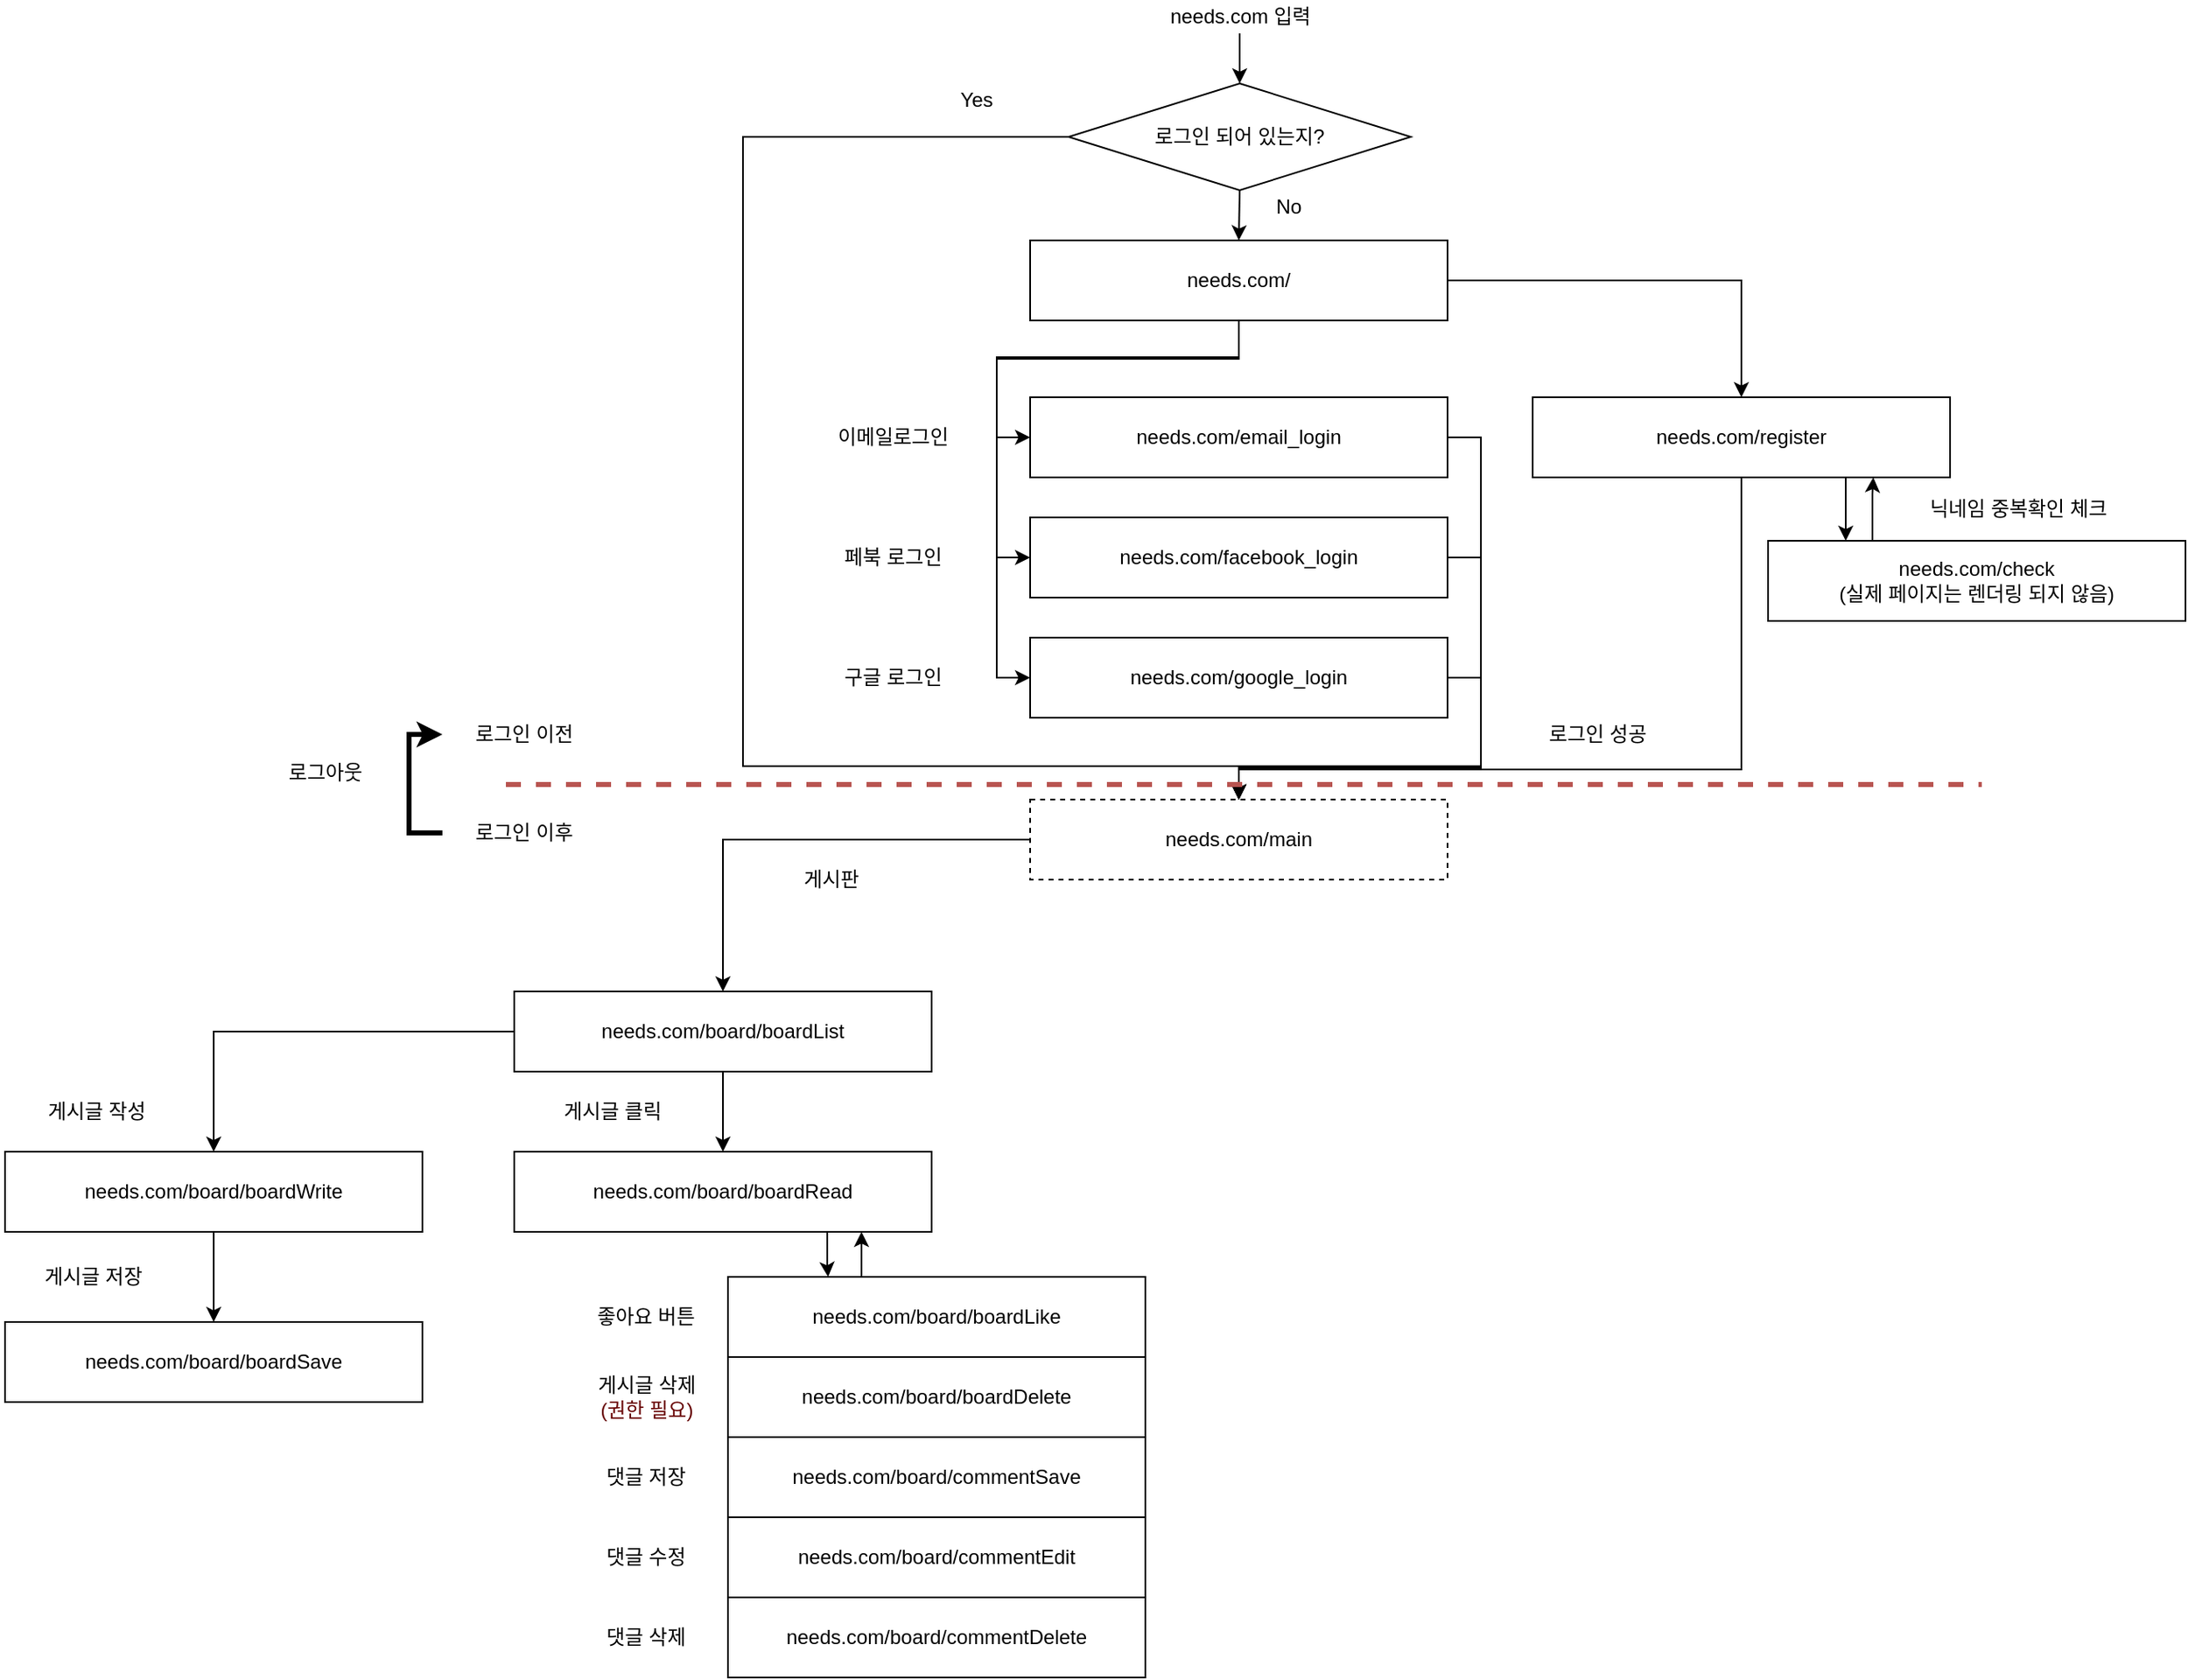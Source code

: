 <mxfile version="12.7.1" type="device"><diagram id="hW4dCLoLx9py8OQ_4274" name="Page-1"><mxGraphModel dx="1663" dy="743" grid="0" gridSize="10" guides="1" tooltips="1" connect="1" arrows="1" fold="1" page="1" pageScale="1" pageWidth="827" pageHeight="1169" math="0" shadow="0"><root><mxCell id="0"/><mxCell id="1" parent="0"/><mxCell id="9FNfWqbvNlULJahpPs7t-3" style="edgeStyle=orthogonalEdgeStyle;rounded=0;orthogonalLoop=1;jettySize=auto;html=1;exitX=1;exitY=0.5;exitDx=0;exitDy=0;entryX=0.5;entryY=0;entryDx=0;entryDy=0;" edge="1" parent="1" source="9FNfWqbvNlULJahpPs7t-1" target="9FNfWqbvNlULJahpPs7t-2"><mxGeometry relative="1" as="geometry"/></mxCell><mxCell id="9FNfWqbvNlULJahpPs7t-12" style="edgeStyle=orthogonalEdgeStyle;rounded=0;orthogonalLoop=1;jettySize=auto;html=1;exitX=0.5;exitY=1;exitDx=0;exitDy=0;entryX=0;entryY=0.5;entryDx=0;entryDy=0;" edge="1" parent="1" source="9FNfWqbvNlULJahpPs7t-1" target="9FNfWqbvNlULJahpPs7t-8"><mxGeometry relative="1" as="geometry"/></mxCell><mxCell id="9FNfWqbvNlULJahpPs7t-13" style="edgeStyle=orthogonalEdgeStyle;rounded=0;orthogonalLoop=1;jettySize=auto;html=1;exitX=0.5;exitY=1;exitDx=0;exitDy=0;entryX=0;entryY=0.5;entryDx=0;entryDy=0;" edge="1" parent="1" source="9FNfWqbvNlULJahpPs7t-1" target="9FNfWqbvNlULJahpPs7t-7"><mxGeometry relative="1" as="geometry"><Array as="points"><mxPoint x="413" y="234"/><mxPoint x="268" y="234"/><mxPoint x="268" y="353"/></Array></mxGeometry></mxCell><mxCell id="9FNfWqbvNlULJahpPs7t-14" style="edgeStyle=orthogonalEdgeStyle;rounded=0;orthogonalLoop=1;jettySize=auto;html=1;exitX=0.5;exitY=1;exitDx=0;exitDy=0;entryX=0;entryY=0.5;entryDx=0;entryDy=0;" edge="1" parent="1" source="9FNfWqbvNlULJahpPs7t-1" target="9FNfWqbvNlULJahpPs7t-6"><mxGeometry relative="1" as="geometry"><Array as="points"><mxPoint x="413" y="233"/><mxPoint x="268" y="233"/><mxPoint x="268" y="425"/></Array></mxGeometry></mxCell><mxCell id="9FNfWqbvNlULJahpPs7t-1" value="needs.com/" style="rounded=0;whiteSpace=wrap;html=1;" vertex="1" parent="1"><mxGeometry x="288" y="163" width="250" height="48" as="geometry"/></mxCell><mxCell id="9FNfWqbvNlULJahpPs7t-35" style="edgeStyle=orthogonalEdgeStyle;rounded=0;orthogonalLoop=1;jettySize=auto;html=1;exitX=0.5;exitY=1;exitDx=0;exitDy=0;" edge="1" parent="1" source="9FNfWqbvNlULJahpPs7t-2" target="9FNfWqbvNlULJahpPs7t-31"><mxGeometry relative="1" as="geometry"><Array as="points"><mxPoint x="714" y="480"/><mxPoint x="413" y="480"/></Array></mxGeometry></mxCell><mxCell id="9FNfWqbvNlULJahpPs7t-40" style="edgeStyle=orthogonalEdgeStyle;rounded=0;orthogonalLoop=1;jettySize=auto;html=1;exitX=0.75;exitY=1;exitDx=0;exitDy=0;" edge="1" parent="1" source="9FNfWqbvNlULJahpPs7t-2" target="9FNfWqbvNlULJahpPs7t-24"><mxGeometry relative="1" as="geometry"><Array as="points"><mxPoint x="777" y="343"/><mxPoint x="777" y="343"/></Array></mxGeometry></mxCell><mxCell id="9FNfWqbvNlULJahpPs7t-2" value="needs.com/register" style="rounded=0;whiteSpace=wrap;html=1;" vertex="1" parent="1"><mxGeometry x="589" y="257" width="250" height="48" as="geometry"/></mxCell><mxCell id="9FNfWqbvNlULJahpPs7t-4" value="이메일로그인" style="text;html=1;strokeColor=none;fillColor=none;align=center;verticalAlign=middle;whiteSpace=wrap;rounded=0;" vertex="1" parent="1"><mxGeometry x="157" y="271" width="98" height="20" as="geometry"/></mxCell><mxCell id="9FNfWqbvNlULJahpPs7t-34" style="edgeStyle=orthogonalEdgeStyle;rounded=0;orthogonalLoop=1;jettySize=auto;html=1;exitX=1;exitY=0.5;exitDx=0;exitDy=0;" edge="1" parent="1" source="9FNfWqbvNlULJahpPs7t-6" target="9FNfWqbvNlULJahpPs7t-31"><mxGeometry relative="1" as="geometry"><Array as="points"><mxPoint x="558" y="425"/><mxPoint x="558" y="479"/><mxPoint x="413" y="479"/></Array></mxGeometry></mxCell><mxCell id="9FNfWqbvNlULJahpPs7t-6" value="needs.com/google_login" style="rounded=0;whiteSpace=wrap;html=1;" vertex="1" parent="1"><mxGeometry x="288" y="401" width="250" height="48" as="geometry"/></mxCell><mxCell id="9FNfWqbvNlULJahpPs7t-33" style="edgeStyle=orthogonalEdgeStyle;rounded=0;orthogonalLoop=1;jettySize=auto;html=1;exitX=1;exitY=0.5;exitDx=0;exitDy=0;" edge="1" parent="1" source="9FNfWqbvNlULJahpPs7t-7" target="9FNfWqbvNlULJahpPs7t-31"><mxGeometry relative="1" as="geometry"><Array as="points"><mxPoint x="558" y="353"/><mxPoint x="558" y="479"/><mxPoint x="413" y="479"/></Array></mxGeometry></mxCell><mxCell id="9FNfWqbvNlULJahpPs7t-7" value="needs.com/facebook_login" style="rounded=0;whiteSpace=wrap;html=1;" vertex="1" parent="1"><mxGeometry x="288" y="329" width="250" height="48" as="geometry"/></mxCell><mxCell id="9FNfWqbvNlULJahpPs7t-32" style="edgeStyle=orthogonalEdgeStyle;rounded=0;orthogonalLoop=1;jettySize=auto;html=1;exitX=1;exitY=0.5;exitDx=0;exitDy=0;entryX=0.5;entryY=0;entryDx=0;entryDy=0;" edge="1" parent="1" source="9FNfWqbvNlULJahpPs7t-8" target="9FNfWqbvNlULJahpPs7t-31"><mxGeometry relative="1" as="geometry"><Array as="points"><mxPoint x="558" y="281"/><mxPoint x="558" y="478"/><mxPoint x="413" y="478"/></Array></mxGeometry></mxCell><mxCell id="9FNfWqbvNlULJahpPs7t-8" value="needs.com/email_login" style="rounded=0;whiteSpace=wrap;html=1;" vertex="1" parent="1"><mxGeometry x="288" y="257" width="250" height="48" as="geometry"/></mxCell><mxCell id="9FNfWqbvNlULJahpPs7t-19" style="edgeStyle=orthogonalEdgeStyle;rounded=0;orthogonalLoop=1;jettySize=auto;html=1;exitX=0.5;exitY=1;exitDx=0;exitDy=0;entryX=0.5;entryY=0;entryDx=0;entryDy=0;" edge="1" parent="1" source="9FNfWqbvNlULJahpPs7t-16" target="9FNfWqbvNlULJahpPs7t-1"><mxGeometry relative="1" as="geometry"/></mxCell><mxCell id="9FNfWqbvNlULJahpPs7t-37" style="edgeStyle=orthogonalEdgeStyle;rounded=0;orthogonalLoop=1;jettySize=auto;html=1;exitX=0;exitY=0.5;exitDx=0;exitDy=0;entryX=0.5;entryY=0;entryDx=0;entryDy=0;" edge="1" parent="1" source="9FNfWqbvNlULJahpPs7t-16" target="9FNfWqbvNlULJahpPs7t-31"><mxGeometry relative="1" as="geometry"><Array as="points"><mxPoint x="116" y="101"/><mxPoint x="116" y="478"/><mxPoint x="413" y="478"/></Array></mxGeometry></mxCell><mxCell id="9FNfWqbvNlULJahpPs7t-16" value="로그인 되어 있는지?" style="rhombus;whiteSpace=wrap;html=1;" vertex="1" parent="1"><mxGeometry x="311" y="69" width="205" height="64" as="geometry"/></mxCell><mxCell id="9FNfWqbvNlULJahpPs7t-18" style="edgeStyle=orthogonalEdgeStyle;rounded=0;orthogonalLoop=1;jettySize=auto;html=1;exitX=0.5;exitY=1;exitDx=0;exitDy=0;entryX=0.5;entryY=0;entryDx=0;entryDy=0;" edge="1" parent="1" source="9FNfWqbvNlULJahpPs7t-17" target="9FNfWqbvNlULJahpPs7t-16"><mxGeometry relative="1" as="geometry"/></mxCell><mxCell id="9FNfWqbvNlULJahpPs7t-17" value="needs.com 입력" style="text;html=1;strokeColor=none;fillColor=none;align=center;verticalAlign=middle;whiteSpace=wrap;rounded=0;" vertex="1" parent="1"><mxGeometry x="321.5" y="19" width="184" height="20" as="geometry"/></mxCell><mxCell id="9FNfWqbvNlULJahpPs7t-20" value="No" style="text;html=1;strokeColor=none;fillColor=none;align=center;verticalAlign=middle;whiteSpace=wrap;rounded=0;" vertex="1" parent="1"><mxGeometry x="423" y="133" width="40" height="20" as="geometry"/></mxCell><mxCell id="9FNfWqbvNlULJahpPs7t-22" value="페북 로그인" style="text;html=1;strokeColor=none;fillColor=none;align=center;verticalAlign=middle;whiteSpace=wrap;rounded=0;" vertex="1" parent="1"><mxGeometry x="157" y="343" width="98" height="20" as="geometry"/></mxCell><mxCell id="9FNfWqbvNlULJahpPs7t-23" value="구글 로그인" style="text;html=1;strokeColor=none;fillColor=none;align=center;verticalAlign=middle;whiteSpace=wrap;rounded=0;" vertex="1" parent="1"><mxGeometry x="157" y="415" width="98" height="20" as="geometry"/></mxCell><mxCell id="9FNfWqbvNlULJahpPs7t-41" style="edgeStyle=orthogonalEdgeStyle;rounded=0;orthogonalLoop=1;jettySize=auto;html=1;exitX=0.25;exitY=0;exitDx=0;exitDy=0;" edge="1" parent="1" source="9FNfWqbvNlULJahpPs7t-24" target="9FNfWqbvNlULJahpPs7t-2"><mxGeometry relative="1" as="geometry"><Array as="points"><mxPoint x="793" y="315"/><mxPoint x="793" y="315"/></Array></mxGeometry></mxCell><mxCell id="9FNfWqbvNlULJahpPs7t-24" value="needs.com/check&lt;br&gt;(실제 페이지는 렌더링 되지 않음)" style="rounded=0;whiteSpace=wrap;html=1;" vertex="1" parent="1"><mxGeometry x="730" y="343" width="250" height="48" as="geometry"/></mxCell><mxCell id="9FNfWqbvNlULJahpPs7t-26" value="닉네임 중복확인 체크" style="text;html=1;strokeColor=none;fillColor=none;align=center;verticalAlign=middle;whiteSpace=wrap;rounded=0;" vertex="1" parent="1"><mxGeometry x="809" y="314" width="142" height="20" as="geometry"/></mxCell><mxCell id="9FNfWqbvNlULJahpPs7t-46" style="edgeStyle=orthogonalEdgeStyle;rounded=0;orthogonalLoop=1;jettySize=auto;html=1;exitX=0;exitY=0.5;exitDx=0;exitDy=0;entryX=0.5;entryY=0;entryDx=0;entryDy=0;" edge="1" parent="1" source="9FNfWqbvNlULJahpPs7t-31" target="9FNfWqbvNlULJahpPs7t-43"><mxGeometry relative="1" as="geometry"/></mxCell><mxCell id="9FNfWqbvNlULJahpPs7t-31" value="needs.com/main" style="rounded=0;whiteSpace=wrap;html=1;dashed=1;" vertex="1" parent="1"><mxGeometry x="288" y="498" width="250" height="48" as="geometry"/></mxCell><mxCell id="9FNfWqbvNlULJahpPs7t-36" value="로그인 성공" style="text;html=1;strokeColor=none;fillColor=none;align=center;verticalAlign=middle;whiteSpace=wrap;rounded=0;" vertex="1" parent="1"><mxGeometry x="579" y="449" width="98" height="20" as="geometry"/></mxCell><mxCell id="9FNfWqbvNlULJahpPs7t-38" value="Yes" style="text;html=1;strokeColor=none;fillColor=none;align=center;verticalAlign=middle;whiteSpace=wrap;rounded=0;" vertex="1" parent="1"><mxGeometry x="236" y="69" width="40" height="20" as="geometry"/></mxCell><mxCell id="9FNfWqbvNlULJahpPs7t-60" style="edgeStyle=orthogonalEdgeStyle;rounded=0;orthogonalLoop=1;jettySize=auto;html=1;exitX=0.5;exitY=1;exitDx=0;exitDy=0;entryX=0.5;entryY=0;entryDx=0;entryDy=0;strokeWidth=1;" edge="1" parent="1" source="9FNfWqbvNlULJahpPs7t-43" target="9FNfWqbvNlULJahpPs7t-44"><mxGeometry relative="1" as="geometry"/></mxCell><mxCell id="9FNfWqbvNlULJahpPs7t-61" style="edgeStyle=orthogonalEdgeStyle;rounded=0;orthogonalLoop=1;jettySize=auto;html=1;exitX=0;exitY=0.5;exitDx=0;exitDy=0;entryX=0.5;entryY=0;entryDx=0;entryDy=0;strokeWidth=1;" edge="1" parent="1" source="9FNfWqbvNlULJahpPs7t-43" target="9FNfWqbvNlULJahpPs7t-59"><mxGeometry relative="1" as="geometry"/></mxCell><mxCell id="9FNfWqbvNlULJahpPs7t-43" value="needs.com/board/boardList" style="rounded=0;whiteSpace=wrap;html=1;" vertex="1" parent="1"><mxGeometry x="-21" y="613" width="250" height="48" as="geometry"/></mxCell><mxCell id="9FNfWqbvNlULJahpPs7t-67" style="edgeStyle=orthogonalEdgeStyle;rounded=0;orthogonalLoop=1;jettySize=auto;html=1;exitX=0.75;exitY=1;exitDx=0;exitDy=0;strokeWidth=1;" edge="1" parent="1" source="9FNfWqbvNlULJahpPs7t-44" target="9FNfWqbvNlULJahpPs7t-66"><mxGeometry relative="1" as="geometry"><Array as="points"><mxPoint x="167" y="777"/><mxPoint x="167" y="777"/></Array></mxGeometry></mxCell><mxCell id="9FNfWqbvNlULJahpPs7t-44" value="needs.com/board/boardRead" style="rounded=0;whiteSpace=wrap;html=1;" vertex="1" parent="1"><mxGeometry x="-21" y="709" width="250" height="48" as="geometry"/></mxCell><mxCell id="9FNfWqbvNlULJahpPs7t-45" value="needs.com/board/boardSave" style="rounded=0;whiteSpace=wrap;html=1;" vertex="1" parent="1"><mxGeometry x="-326" y="811" width="250" height="48" as="geometry"/></mxCell><mxCell id="9FNfWqbvNlULJahpPs7t-47" value="게시판" style="text;html=1;strokeColor=none;fillColor=none;align=center;verticalAlign=middle;whiteSpace=wrap;rounded=0;" vertex="1" parent="1"><mxGeometry x="120" y="536" width="98" height="20" as="geometry"/></mxCell><mxCell id="9FNfWqbvNlULJahpPs7t-49" value="" style="endArrow=none;dashed=1;html=1;strokeWidth=3;fillColor=#f8cecc;strokeColor=#b85450;" edge="1" parent="1"><mxGeometry width="50" height="50" relative="1" as="geometry"><mxPoint x="-26" y="489" as="sourcePoint"/><mxPoint x="858" y="489" as="targetPoint"/></mxGeometry></mxCell><mxCell id="9FNfWqbvNlULJahpPs7t-50" value="로그인 이전" style="text;html=1;strokeColor=none;fillColor=none;align=center;verticalAlign=middle;whiteSpace=wrap;rounded=0;" vertex="1" parent="1"><mxGeometry x="-64" y="449" width="98" height="20" as="geometry"/></mxCell><mxCell id="9FNfWqbvNlULJahpPs7t-52" style="edgeStyle=orthogonalEdgeStyle;rounded=0;orthogonalLoop=1;jettySize=auto;html=1;exitX=0;exitY=0.5;exitDx=0;exitDy=0;entryX=0;entryY=0.5;entryDx=0;entryDy=0;strokeWidth=3;" edge="1" parent="1" source="9FNfWqbvNlULJahpPs7t-51" target="9FNfWqbvNlULJahpPs7t-50"><mxGeometry relative="1" as="geometry"/></mxCell><mxCell id="9FNfWqbvNlULJahpPs7t-51" value="로그인 이후" style="text;html=1;strokeColor=none;fillColor=none;align=center;verticalAlign=middle;whiteSpace=wrap;rounded=0;" vertex="1" parent="1"><mxGeometry x="-64" y="508" width="98" height="20" as="geometry"/></mxCell><mxCell id="9FNfWqbvNlULJahpPs7t-53" value="로그아웃" style="text;html=1;strokeColor=none;fillColor=none;align=center;verticalAlign=middle;whiteSpace=wrap;rounded=0;" vertex="1" parent="1"><mxGeometry x="-183" y="472" width="98" height="20" as="geometry"/></mxCell><mxCell id="9FNfWqbvNlULJahpPs7t-58" value="게시글 클릭" style="text;html=1;strokeColor=none;fillColor=none;align=center;verticalAlign=middle;whiteSpace=wrap;rounded=0;" vertex="1" parent="1"><mxGeometry x="-11" y="675" width="98" height="20" as="geometry"/></mxCell><mxCell id="9FNfWqbvNlULJahpPs7t-63" style="edgeStyle=orthogonalEdgeStyle;rounded=0;orthogonalLoop=1;jettySize=auto;html=1;exitX=0.5;exitY=1;exitDx=0;exitDy=0;entryX=0.5;entryY=0;entryDx=0;entryDy=0;strokeWidth=1;" edge="1" parent="1" source="9FNfWqbvNlULJahpPs7t-59" target="9FNfWqbvNlULJahpPs7t-45"><mxGeometry relative="1" as="geometry"/></mxCell><mxCell id="9FNfWqbvNlULJahpPs7t-59" value="needs.com/board/boardWrite" style="rounded=0;whiteSpace=wrap;html=1;" vertex="1" parent="1"><mxGeometry x="-326" y="709" width="250" height="48" as="geometry"/></mxCell><mxCell id="9FNfWqbvNlULJahpPs7t-62" value="게시글 작성" style="text;html=1;strokeColor=none;fillColor=none;align=center;verticalAlign=middle;whiteSpace=wrap;rounded=0;" vertex="1" parent="1"><mxGeometry x="-320" y="675" width="98" height="20" as="geometry"/></mxCell><mxCell id="9FNfWqbvNlULJahpPs7t-64" value="게시글 저장" style="text;html=1;strokeColor=none;fillColor=none;align=center;verticalAlign=middle;whiteSpace=wrap;rounded=0;" vertex="1" parent="1"><mxGeometry x="-329" y="774" width="112.06" height="20" as="geometry"/></mxCell><mxCell id="9FNfWqbvNlULJahpPs7t-68" style="edgeStyle=orthogonalEdgeStyle;rounded=0;orthogonalLoop=1;jettySize=auto;html=1;exitX=0.5;exitY=0;exitDx=0;exitDy=0;strokeWidth=1;" edge="1" parent="1" source="9FNfWqbvNlULJahpPs7t-66" target="9FNfWqbvNlULJahpPs7t-44"><mxGeometry relative="1" as="geometry"><Array as="points"><mxPoint x="187" y="784"/></Array></mxGeometry></mxCell><mxCell id="9FNfWqbvNlULJahpPs7t-66" value="needs.com/board/boardLike" style="rounded=0;whiteSpace=wrap;html=1;" vertex="1" parent="1"><mxGeometry x="107" y="784" width="250" height="48" as="geometry"/></mxCell><mxCell id="9FNfWqbvNlULJahpPs7t-69" value="좋아요 버튼" style="text;html=1;strokeColor=none;fillColor=none;align=center;verticalAlign=middle;whiteSpace=wrap;rounded=0;" vertex="1" parent="1"><mxGeometry x="9" y="798" width="98" height="20" as="geometry"/></mxCell><mxCell id="9FNfWqbvNlULJahpPs7t-70" value="needs.com/board/boardDelete" style="rounded=0;whiteSpace=wrap;html=1;" vertex="1" parent="1"><mxGeometry x="107" y="832" width="250" height="48" as="geometry"/></mxCell><mxCell id="9FNfWqbvNlULJahpPs7t-73" value="게시글 삭제&lt;br&gt;&lt;font color=&quot;#660000&quot;&gt;(권한 필요)&lt;/font&gt;" style="text;html=1;strokeColor=none;fillColor=none;align=center;verticalAlign=middle;whiteSpace=wrap;rounded=0;" vertex="1" parent="1"><mxGeometry x="13.5" y="837.5" width="89" height="37" as="geometry"/></mxCell><mxCell id="9FNfWqbvNlULJahpPs7t-74" value="needs.com/board/commentSave" style="rounded=0;whiteSpace=wrap;html=1;" vertex="1" parent="1"><mxGeometry x="107" y="880" width="250" height="48" as="geometry"/></mxCell><mxCell id="9FNfWqbvNlULJahpPs7t-76" value="댓글 저장" style="text;html=1;strokeColor=none;fillColor=none;align=center;verticalAlign=middle;whiteSpace=wrap;rounded=0;" vertex="1" parent="1"><mxGeometry x="9" y="894" width="98" height="20" as="geometry"/></mxCell><mxCell id="9FNfWqbvNlULJahpPs7t-77" value="needs.com/board/commentEdit" style="rounded=0;whiteSpace=wrap;html=1;" vertex="1" parent="1"><mxGeometry x="107" y="928" width="250" height="48" as="geometry"/></mxCell><mxCell id="9FNfWqbvNlULJahpPs7t-78" value="댓글 수정" style="text;html=1;strokeColor=none;fillColor=none;align=center;verticalAlign=middle;whiteSpace=wrap;rounded=0;" vertex="1" parent="1"><mxGeometry x="9" y="942" width="98" height="20" as="geometry"/></mxCell><mxCell id="9FNfWqbvNlULJahpPs7t-79" value="needs.com/board/commentDelete" style="rounded=0;whiteSpace=wrap;html=1;" vertex="1" parent="1"><mxGeometry x="107" y="976" width="250" height="48" as="geometry"/></mxCell><mxCell id="9FNfWqbvNlULJahpPs7t-80" value="댓글 삭제" style="text;html=1;strokeColor=none;fillColor=none;align=center;verticalAlign=middle;whiteSpace=wrap;rounded=0;" vertex="1" parent="1"><mxGeometry x="9" y="990" width="98" height="20" as="geometry"/></mxCell></root></mxGraphModel></diagram></mxfile>